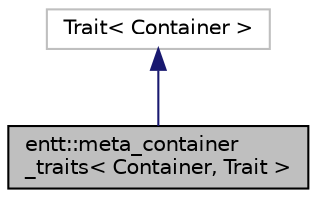 digraph "entt::meta_container_traits&lt; Container, Trait &gt;"
{
 // LATEX_PDF_SIZE
  edge [fontname="Helvetica",fontsize="10",labelfontname="Helvetica",labelfontsize="10"];
  node [fontname="Helvetica",fontsize="10",shape=record];
  Node1 [label="entt::meta_container\l_traits\< Container, Trait \>",height=0.2,width=0.4,color="black", fillcolor="grey75", style="filled", fontcolor="black",tooltip="Container traits."];
  Node2 -> Node1 [dir="back",color="midnightblue",fontsize="10",style="solid"];
  Node2 [label="Trait\< Container \>",height=0.2,width=0.4,color="grey75", fillcolor="white", style="filled",tooltip=" "];
}
